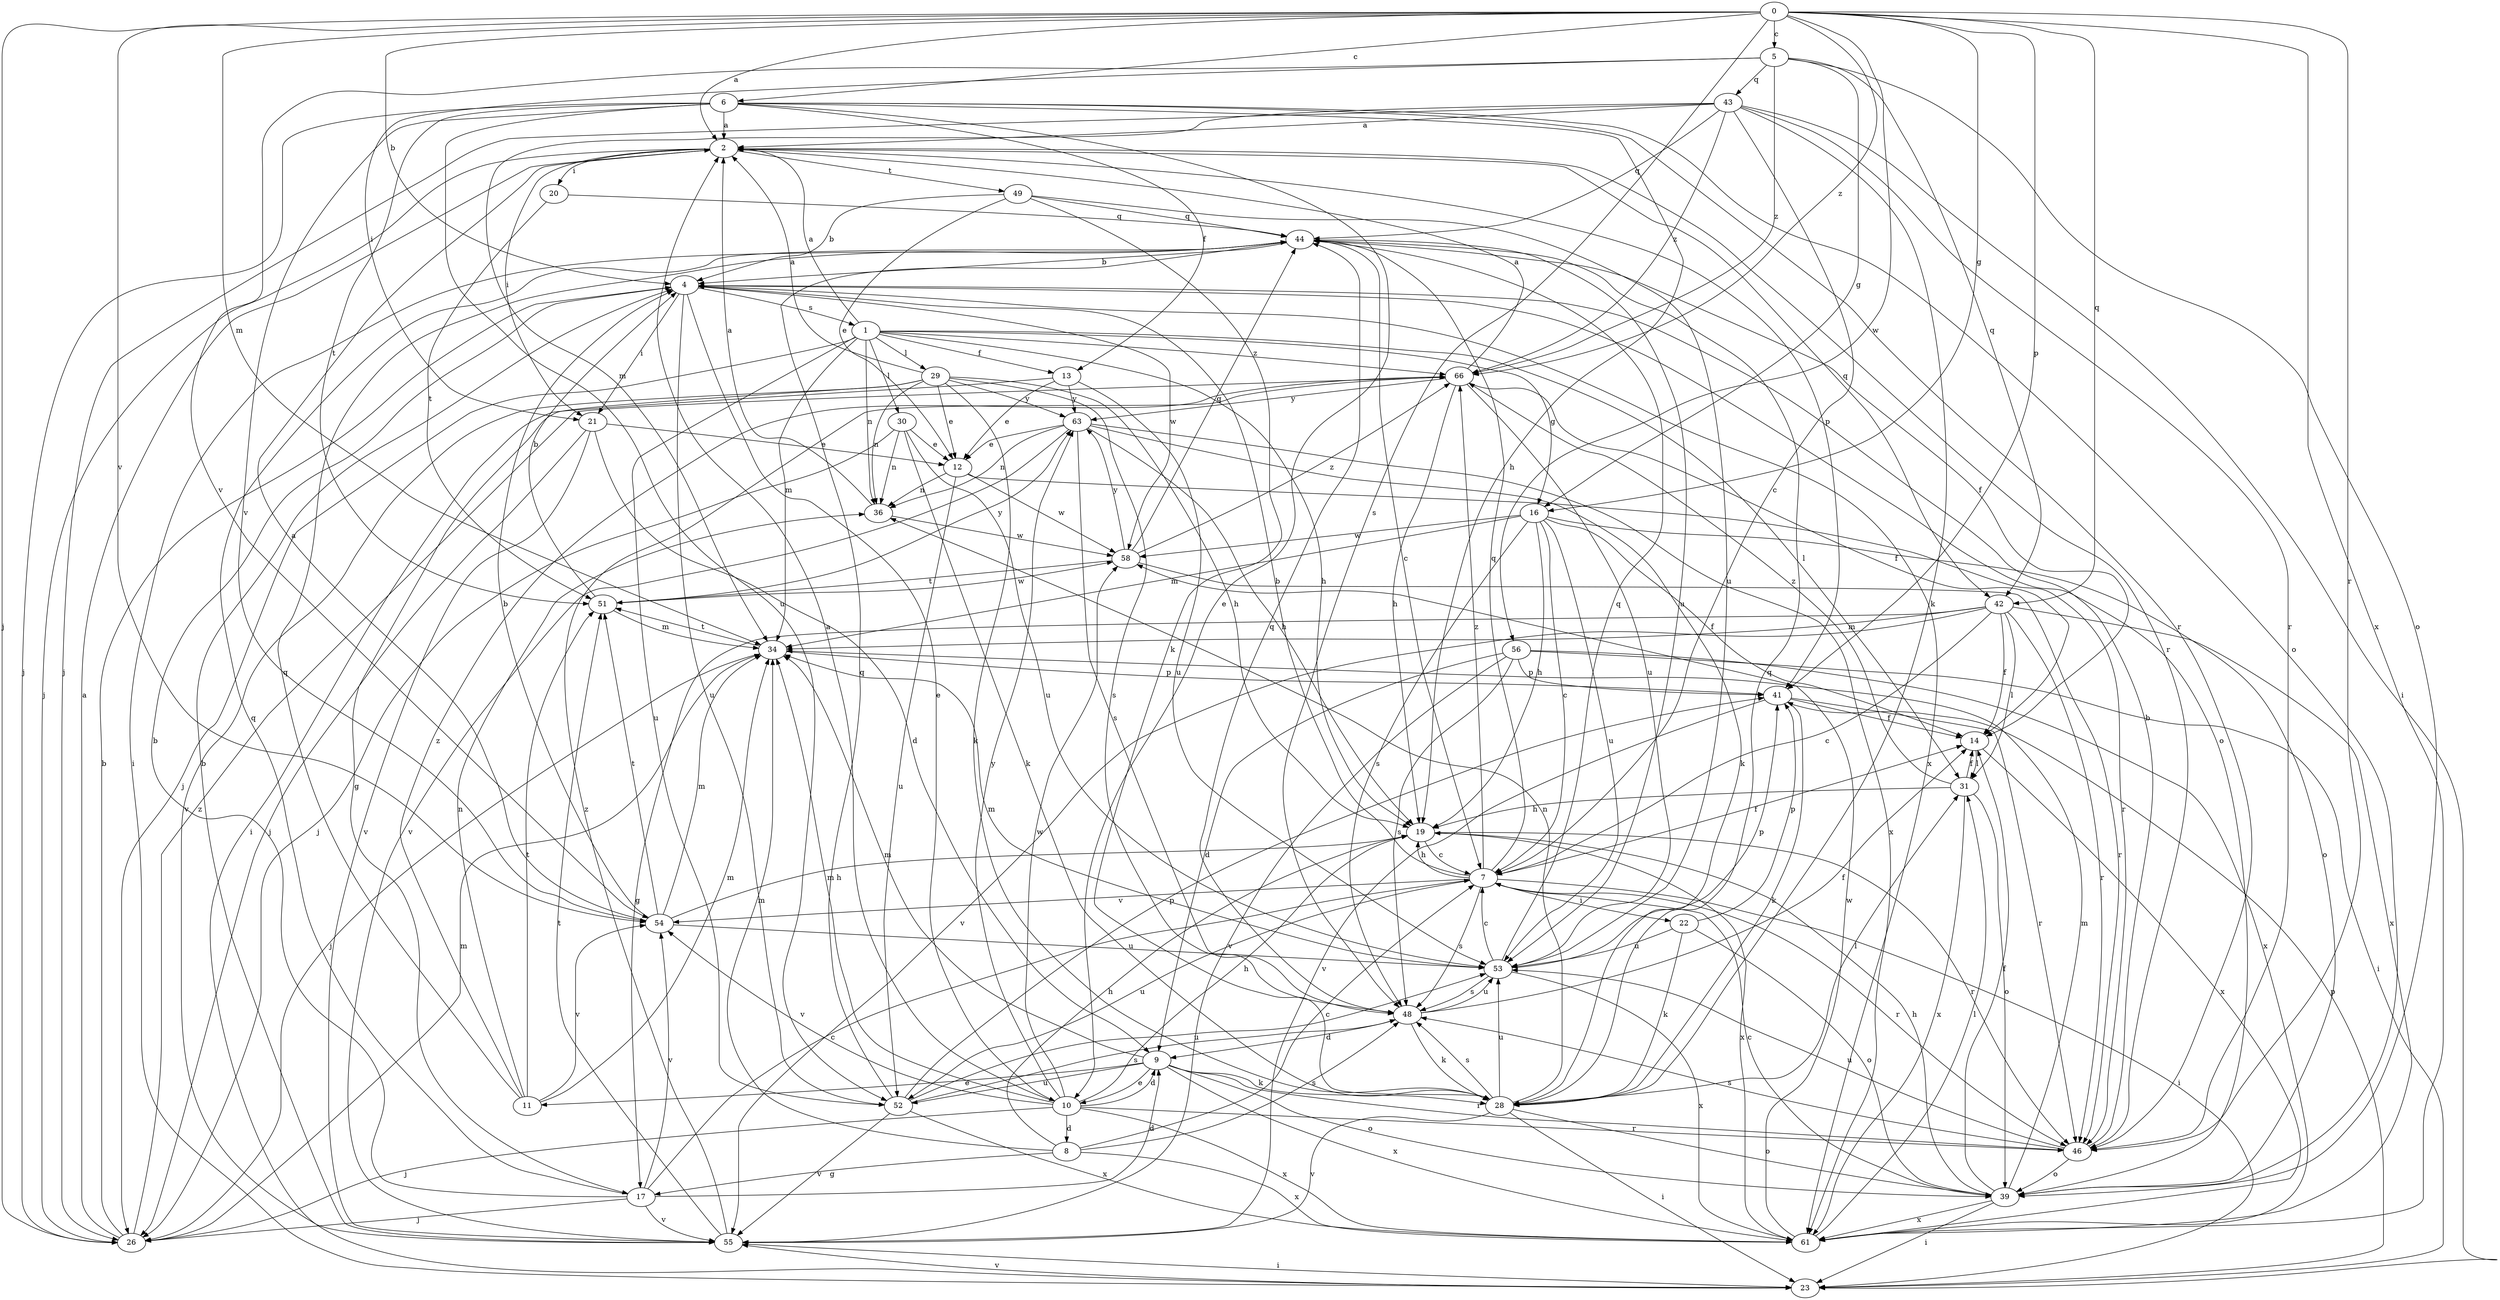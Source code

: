 strict digraph  {
0;
1;
2;
4;
5;
6;
7;
8;
9;
10;
11;
12;
13;
14;
16;
17;
19;
20;
21;
22;
23;
26;
28;
29;
30;
31;
34;
36;
39;
41;
42;
43;
44;
46;
48;
49;
51;
52;
53;
54;
55;
56;
58;
61;
63;
66;
0 -> 2  [label=a];
0 -> 4  [label=b];
0 -> 5  [label=c];
0 -> 6  [label=c];
0 -> 16  [label=g];
0 -> 26  [label=j];
0 -> 34  [label=m];
0 -> 41  [label=p];
0 -> 42  [label=q];
0 -> 46  [label=r];
0 -> 48  [label=s];
0 -> 54  [label=v];
0 -> 56  [label=w];
0 -> 61  [label=x];
0 -> 66  [label=z];
1 -> 2  [label=a];
1 -> 13  [label=f];
1 -> 16  [label=g];
1 -> 19  [label=h];
1 -> 26  [label=j];
1 -> 29  [label=l];
1 -> 30  [label=l];
1 -> 31  [label=l];
1 -> 34  [label=m];
1 -> 36  [label=n];
1 -> 52  [label=u];
1 -> 66  [label=z];
2 -> 20  [label=i];
2 -> 21  [label=i];
2 -> 26  [label=j];
2 -> 41  [label=p];
2 -> 42  [label=q];
2 -> 46  [label=r];
2 -> 49  [label=t];
4 -> 10  [label=e];
4 -> 21  [label=i];
4 -> 39  [label=o];
4 -> 52  [label=u];
4 -> 58  [label=w];
4 -> 61  [label=x];
4 -> 1  [label=s];
5 -> 16  [label=g];
5 -> 21  [label=i];
5 -> 39  [label=o];
5 -> 42  [label=q];
5 -> 43  [label=q];
5 -> 54  [label=v];
5 -> 66  [label=z];
6 -> 2  [label=a];
6 -> 10  [label=e];
6 -> 13  [label=f];
6 -> 19  [label=h];
6 -> 26  [label=j];
6 -> 39  [label=o];
6 -> 46  [label=r];
6 -> 51  [label=t];
6 -> 52  [label=u];
6 -> 54  [label=v];
7 -> 4  [label=b];
7 -> 14  [label=f];
7 -> 19  [label=h];
7 -> 22  [label=i];
7 -> 23  [label=i];
7 -> 44  [label=q];
7 -> 46  [label=r];
7 -> 48  [label=s];
7 -> 52  [label=u];
7 -> 54  [label=v];
7 -> 66  [label=z];
8 -> 7  [label=c];
8 -> 17  [label=g];
8 -> 19  [label=h];
8 -> 34  [label=m];
8 -> 48  [label=s];
8 -> 61  [label=x];
9 -> 10  [label=e];
9 -> 11  [label=e];
9 -> 28  [label=k];
9 -> 34  [label=m];
9 -> 39  [label=o];
9 -> 46  [label=r];
9 -> 52  [label=u];
9 -> 61  [label=x];
10 -> 2  [label=a];
10 -> 8  [label=d];
10 -> 9  [label=d];
10 -> 19  [label=h];
10 -> 26  [label=j];
10 -> 34  [label=m];
10 -> 46  [label=r];
10 -> 54  [label=v];
10 -> 58  [label=w];
10 -> 61  [label=x];
10 -> 63  [label=y];
11 -> 34  [label=m];
11 -> 36  [label=n];
11 -> 44  [label=q];
11 -> 51  [label=t];
11 -> 54  [label=v];
11 -> 66  [label=z];
12 -> 36  [label=n];
12 -> 46  [label=r];
12 -> 52  [label=u];
12 -> 58  [label=w];
13 -> 12  [label=e];
13 -> 23  [label=i];
13 -> 53  [label=u];
13 -> 63  [label=y];
14 -> 31  [label=l];
14 -> 61  [label=x];
16 -> 7  [label=c];
16 -> 14  [label=f];
16 -> 19  [label=h];
16 -> 34  [label=m];
16 -> 39  [label=o];
16 -> 48  [label=s];
16 -> 53  [label=u];
16 -> 58  [label=w];
17 -> 4  [label=b];
17 -> 7  [label=c];
17 -> 9  [label=d];
17 -> 26  [label=j];
17 -> 44  [label=q];
17 -> 54  [label=v];
17 -> 55  [label=v];
19 -> 7  [label=c];
19 -> 46  [label=r];
19 -> 61  [label=x];
20 -> 44  [label=q];
20 -> 51  [label=t];
21 -> 9  [label=d];
21 -> 12  [label=e];
21 -> 26  [label=j];
21 -> 55  [label=v];
22 -> 28  [label=k];
22 -> 39  [label=o];
22 -> 41  [label=p];
22 -> 53  [label=u];
23 -> 41  [label=p];
23 -> 55  [label=v];
26 -> 2  [label=a];
26 -> 4  [label=b];
26 -> 34  [label=m];
26 -> 66  [label=z];
28 -> 23  [label=i];
28 -> 31  [label=l];
28 -> 36  [label=n];
28 -> 39  [label=o];
28 -> 44  [label=q];
28 -> 48  [label=s];
28 -> 53  [label=u];
28 -> 55  [label=v];
29 -> 2  [label=a];
29 -> 12  [label=e];
29 -> 17  [label=g];
29 -> 19  [label=h];
29 -> 28  [label=k];
29 -> 36  [label=n];
29 -> 48  [label=s];
29 -> 55  [label=v];
29 -> 63  [label=y];
30 -> 12  [label=e];
30 -> 26  [label=j];
30 -> 28  [label=k];
30 -> 36  [label=n];
30 -> 53  [label=u];
31 -> 14  [label=f];
31 -> 19  [label=h];
31 -> 39  [label=o];
31 -> 61  [label=x];
31 -> 66  [label=z];
34 -> 26  [label=j];
34 -> 41  [label=p];
34 -> 51  [label=t];
36 -> 2  [label=a];
36 -> 58  [label=w];
39 -> 7  [label=c];
39 -> 14  [label=f];
39 -> 19  [label=h];
39 -> 23  [label=i];
39 -> 34  [label=m];
39 -> 61  [label=x];
41 -> 14  [label=f];
41 -> 28  [label=k];
41 -> 46  [label=r];
41 -> 55  [label=v];
42 -> 7  [label=c];
42 -> 14  [label=f];
42 -> 17  [label=g];
42 -> 31  [label=l];
42 -> 34  [label=m];
42 -> 46  [label=r];
42 -> 55  [label=v];
42 -> 61  [label=x];
43 -> 2  [label=a];
43 -> 7  [label=c];
43 -> 23  [label=i];
43 -> 26  [label=j];
43 -> 28  [label=k];
43 -> 34  [label=m];
43 -> 44  [label=q];
43 -> 46  [label=r];
43 -> 66  [label=z];
44 -> 4  [label=b];
44 -> 7  [label=c];
44 -> 14  [label=f];
44 -> 23  [label=i];
44 -> 53  [label=u];
46 -> 4  [label=b];
46 -> 39  [label=o];
46 -> 48  [label=s];
46 -> 53  [label=u];
48 -> 9  [label=d];
48 -> 14  [label=f];
48 -> 28  [label=k];
48 -> 44  [label=q];
48 -> 53  [label=u];
49 -> 4  [label=b];
49 -> 12  [label=e];
49 -> 28  [label=k];
49 -> 44  [label=q];
49 -> 53  [label=u];
51 -> 4  [label=b];
51 -> 34  [label=m];
51 -> 58  [label=w];
51 -> 63  [label=y];
52 -> 41  [label=p];
52 -> 44  [label=q];
52 -> 48  [label=s];
52 -> 53  [label=u];
52 -> 55  [label=v];
52 -> 61  [label=x];
53 -> 7  [label=c];
53 -> 34  [label=m];
53 -> 41  [label=p];
53 -> 44  [label=q];
53 -> 48  [label=s];
53 -> 61  [label=x];
54 -> 2  [label=a];
54 -> 4  [label=b];
54 -> 19  [label=h];
54 -> 34  [label=m];
54 -> 51  [label=t];
54 -> 53  [label=u];
55 -> 4  [label=b];
55 -> 23  [label=i];
55 -> 51  [label=t];
55 -> 66  [label=z];
56 -> 9  [label=d];
56 -> 23  [label=i];
56 -> 41  [label=p];
56 -> 48  [label=s];
56 -> 55  [label=v];
56 -> 61  [label=x];
58 -> 44  [label=q];
58 -> 46  [label=r];
58 -> 51  [label=t];
58 -> 63  [label=y];
58 -> 66  [label=z];
61 -> 31  [label=l];
61 -> 58  [label=w];
63 -> 12  [label=e];
63 -> 19  [label=h];
63 -> 28  [label=k];
63 -> 36  [label=n];
63 -> 48  [label=s];
63 -> 55  [label=v];
63 -> 61  [label=x];
66 -> 2  [label=a];
66 -> 14  [label=f];
66 -> 19  [label=h];
66 -> 53  [label=u];
66 -> 63  [label=y];
}
